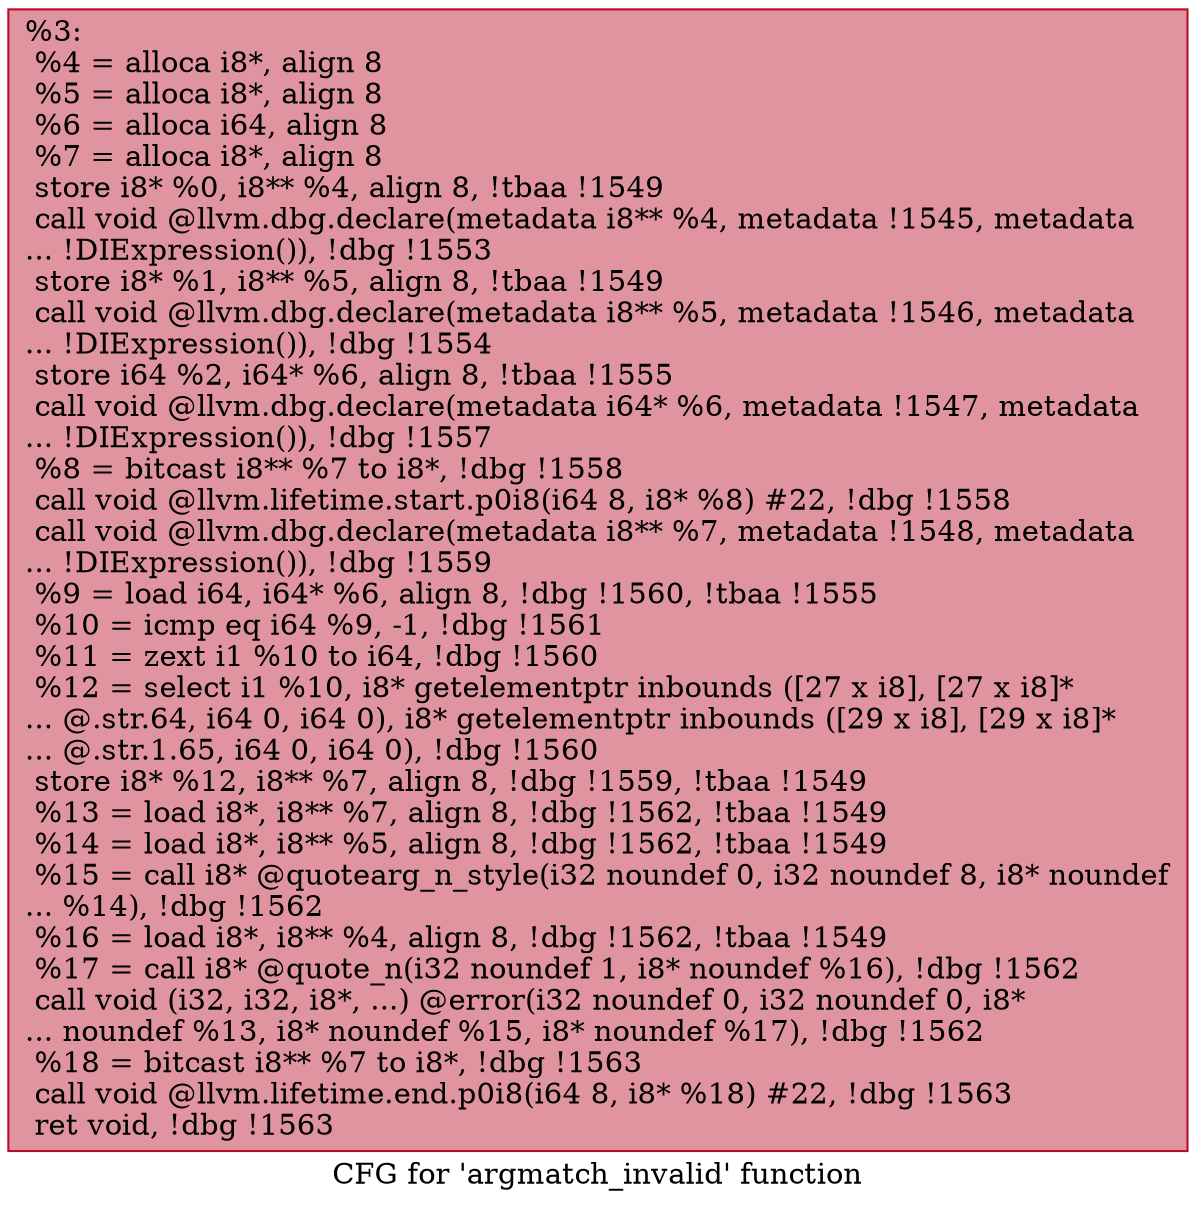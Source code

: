 digraph "CFG for 'argmatch_invalid' function" {
	label="CFG for 'argmatch_invalid' function";

	Node0xddcf40 [shape=record,color="#b70d28ff", style=filled, fillcolor="#b70d2870",label="{%3:\l  %4 = alloca i8*, align 8\l  %5 = alloca i8*, align 8\l  %6 = alloca i64, align 8\l  %7 = alloca i8*, align 8\l  store i8* %0, i8** %4, align 8, !tbaa !1549\l  call void @llvm.dbg.declare(metadata i8** %4, metadata !1545, metadata\l... !DIExpression()), !dbg !1553\l  store i8* %1, i8** %5, align 8, !tbaa !1549\l  call void @llvm.dbg.declare(metadata i8** %5, metadata !1546, metadata\l... !DIExpression()), !dbg !1554\l  store i64 %2, i64* %6, align 8, !tbaa !1555\l  call void @llvm.dbg.declare(metadata i64* %6, metadata !1547, metadata\l... !DIExpression()), !dbg !1557\l  %8 = bitcast i8** %7 to i8*, !dbg !1558\l  call void @llvm.lifetime.start.p0i8(i64 8, i8* %8) #22, !dbg !1558\l  call void @llvm.dbg.declare(metadata i8** %7, metadata !1548, metadata\l... !DIExpression()), !dbg !1559\l  %9 = load i64, i64* %6, align 8, !dbg !1560, !tbaa !1555\l  %10 = icmp eq i64 %9, -1, !dbg !1561\l  %11 = zext i1 %10 to i64, !dbg !1560\l  %12 = select i1 %10, i8* getelementptr inbounds ([27 x i8], [27 x i8]*\l... @.str.64, i64 0, i64 0), i8* getelementptr inbounds ([29 x i8], [29 x i8]*\l... @.str.1.65, i64 0, i64 0), !dbg !1560\l  store i8* %12, i8** %7, align 8, !dbg !1559, !tbaa !1549\l  %13 = load i8*, i8** %7, align 8, !dbg !1562, !tbaa !1549\l  %14 = load i8*, i8** %5, align 8, !dbg !1562, !tbaa !1549\l  %15 = call i8* @quotearg_n_style(i32 noundef 0, i32 noundef 8, i8* noundef\l... %14), !dbg !1562\l  %16 = load i8*, i8** %4, align 8, !dbg !1562, !tbaa !1549\l  %17 = call i8* @quote_n(i32 noundef 1, i8* noundef %16), !dbg !1562\l  call void (i32, i32, i8*, ...) @error(i32 noundef 0, i32 noundef 0, i8*\l... noundef %13, i8* noundef %15, i8* noundef %17), !dbg !1562\l  %18 = bitcast i8** %7 to i8*, !dbg !1563\l  call void @llvm.lifetime.end.p0i8(i64 8, i8* %18) #22, !dbg !1563\l  ret void, !dbg !1563\l}"];
}
